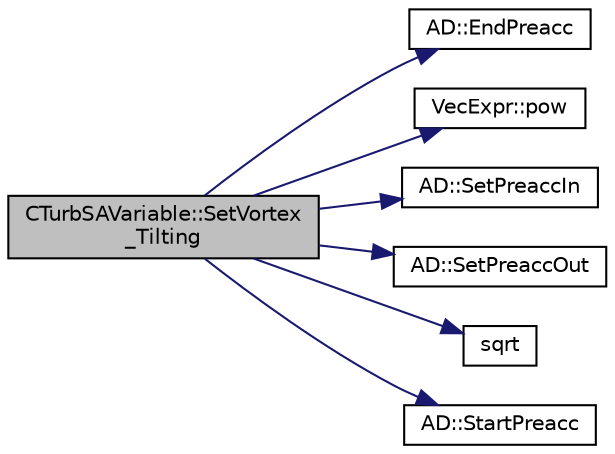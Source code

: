 digraph "CTurbSAVariable::SetVortex_Tilting"
{
 // LATEX_PDF_SIZE
  edge [fontname="Helvetica",fontsize="10",labelfontname="Helvetica",labelfontsize="10"];
  node [fontname="Helvetica",fontsize="10",shape=record];
  rankdir="LR";
  Node1 [label="CTurbSAVariable::SetVortex\l_Tilting",height=0.2,width=0.4,color="black", fillcolor="grey75", style="filled", fontcolor="black",tooltip="Set the vortex tilting measure for computation of the EDDES length scale."];
  Node1 -> Node2 [color="midnightblue",fontsize="10",style="solid",fontname="Helvetica"];
  Node2 [label="AD::EndPreacc",height=0.2,width=0.4,color="black", fillcolor="white", style="filled",URL="$namespaceAD.html#a309d057a92faa60a3a760254678ec9ea",tooltip="Ends a preaccumulation section and computes the local Jacobi matrix of a code section using the varia..."];
  Node1 -> Node3 [color="midnightblue",fontsize="10",style="solid",fontname="Helvetica"];
  Node3 [label="VecExpr::pow",height=0.2,width=0.4,color="black", fillcolor="white", style="filled",URL="$group__VecExpr.html#ga7fb255e1f2a1773d3cc6ff7bee1aadd2",tooltip=" "];
  Node1 -> Node4 [color="midnightblue",fontsize="10",style="solid",fontname="Helvetica"];
  Node4 [label="AD::SetPreaccIn",height=0.2,width=0.4,color="black", fillcolor="white", style="filled",URL="$namespaceAD.html#aa163589c94af6ddfdbcf901ecc76ac77",tooltip="Sets the scalar inputs of a preaccumulation section."];
  Node1 -> Node5 [color="midnightblue",fontsize="10",style="solid",fontname="Helvetica"];
  Node5 [label="AD::SetPreaccOut",height=0.2,width=0.4,color="black", fillcolor="white", style="filled",URL="$namespaceAD.html#a96f26aa5f6909173e990e03b864fec33",tooltip="Sets the scalar outputs of a preaccumulation section."];
  Node1 -> Node6 [color="midnightblue",fontsize="10",style="solid",fontname="Helvetica"];
  Node6 [label="sqrt",height=0.2,width=0.4,color="black", fillcolor="white", style="filled",URL="$group__SIMD.html#ga54a1925ab40fb4249ea255072520de35",tooltip=" "];
  Node1 -> Node7 [color="midnightblue",fontsize="10",style="solid",fontname="Helvetica"];
  Node7 [label="AD::StartPreacc",height=0.2,width=0.4,color="black", fillcolor="white", style="filled",URL="$namespaceAD.html#a2a1e9c4b109fd751e84132c9495de3ff",tooltip="Starts a new preaccumulation section and sets the input variables."];
}
